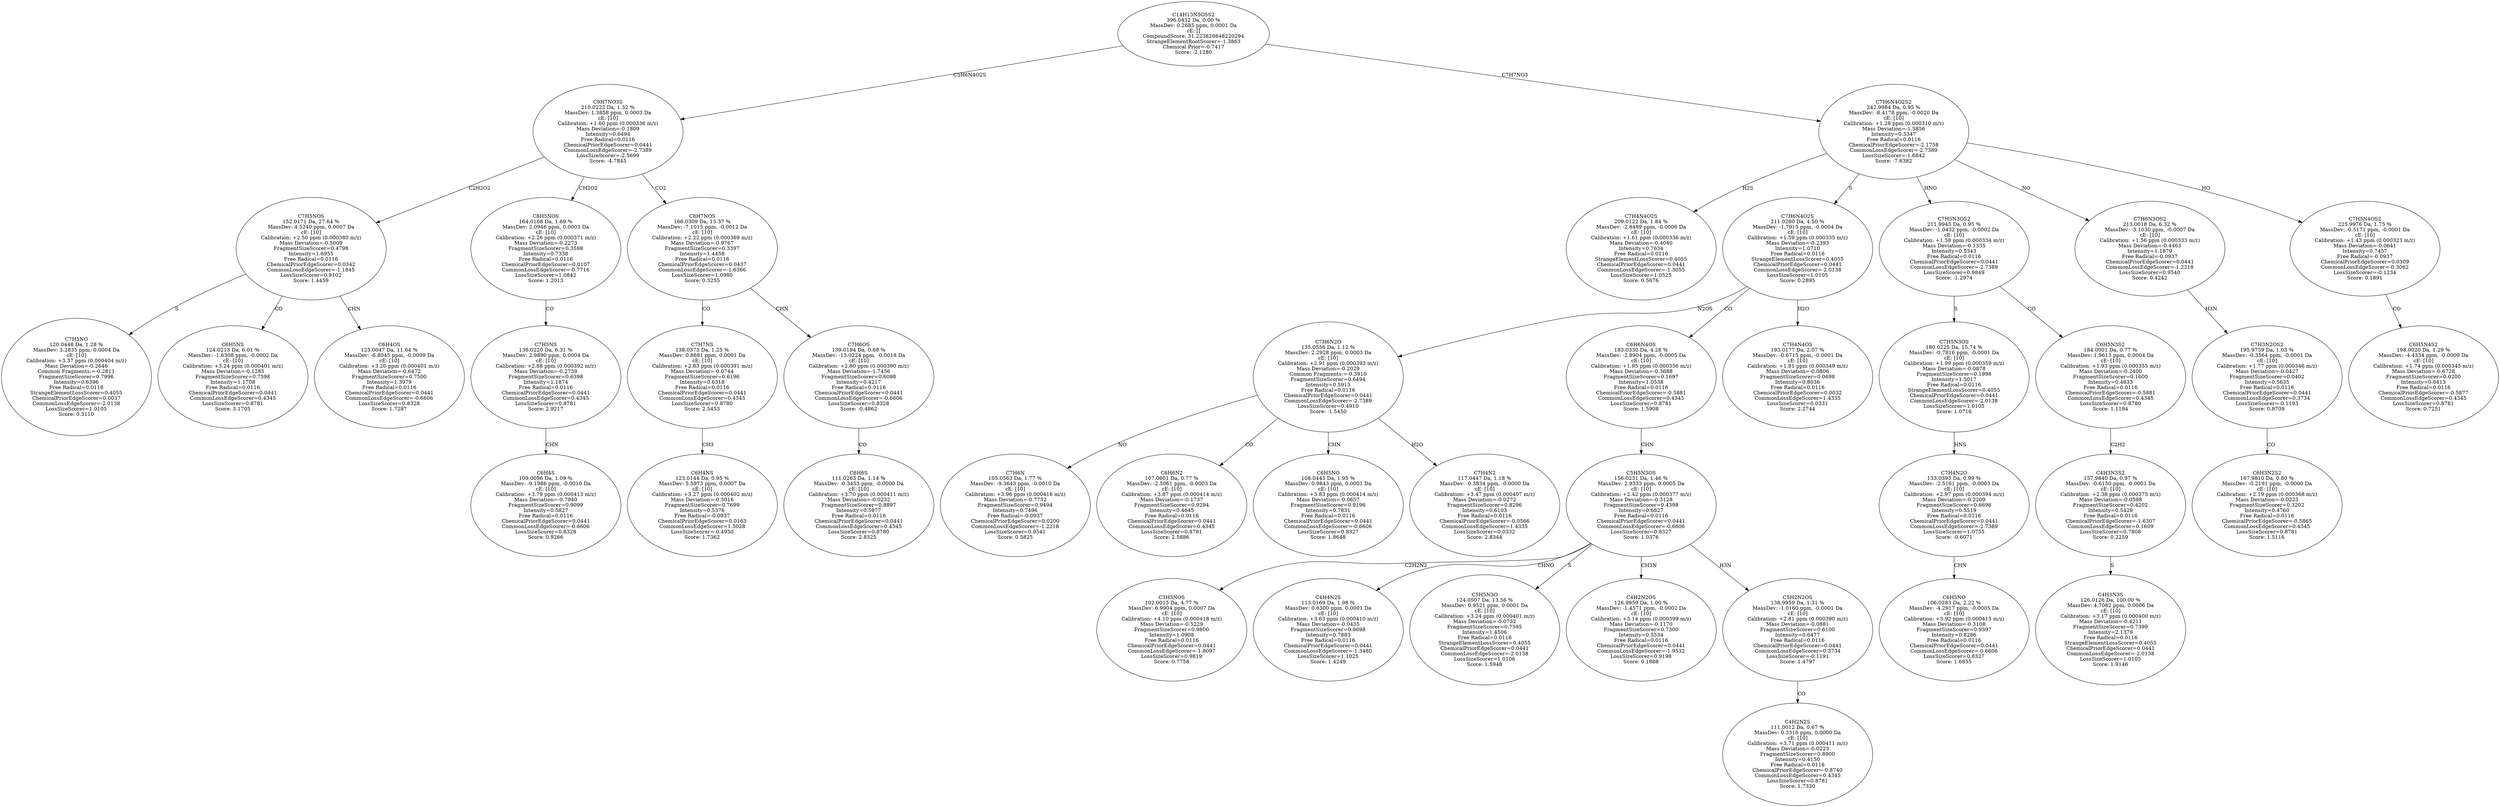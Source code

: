 strict digraph {
v1 [label="C7H5NO\n120.0448 Da, 1.28 %\nMassDev: 3.2835 ppm, 0.0004 Da\ncE: [10]\nCalibration: +3.37 ppm (0.000404 m/z)\nMass Deviation=-0.2646\nCommon Fragments:=-0.2811\nFragmentSizeScorer=0.7996\nIntensity=0.6396\nFree Radical=0.0116\nStrangeElementLossScorer=0.4055\nChemicalPriorEdgeScorer=0.0037\nCommonLossEdgeScorer=-2.0138\nLossSizeScorer=1.0105\nScore: 0.3110"];
v2 [label="C6H5NS\n124.0213 Da, 6.01 %\nMassDev: -1.6308 ppm, -0.0002 Da\ncE: [10]\nCalibration: +3.24 ppm (0.000401 m/z)\nMass Deviation=-0.1285\nFragmentSizeScorer=0.7598\nIntensity=1.1708\nFree Radical=0.0116\nChemicalPriorEdgeScorer=0.0441\nCommonLossEdgeScorer=0.4345\nLossSizeScorer=0.8781\nScore: 3.1705"];
v3 [label="C6H4OS\n125.0047 Da, 11.64 %\nMassDev: -6.8045 ppm, -0.0009 Da\ncE: [10]\nCalibration: +3.20 ppm (0.000401 m/z)\nMass Deviation=-0.6472\nFragmentSizeScorer=0.7500\nIntensity=1.3979\nFree Radical=0.0116\nChemicalPriorEdgeScorer=0.0441\nCommonLossEdgeScorer=-0.6606\nLossSizeScorer=0.8328\nScore: 1.7287"];
v4 [label="C7H5NOS\n152.0171 Da, 27.64 %\nMassDev: 4.5240 ppm, 0.0007 Da\ncE: [10]\nCalibration: +2.50 ppm (0.000380 m/z)\nMass Deviation=-0.5009\nFragmentSizeScorer=0.4798\nIntensity=1.6955\nFree Radical=0.0116\nChemicalPriorEdgeScorer=0.0342\nCommonLossEdgeScorer=-1.1845\nLossSizeScorer=0.9102\nScore: 1.4459"];
v5 [label="C6H4S\n109.0096 Da, 1.09 %\nMassDev: -9.1986 ppm, -0.0010 Da\ncE: [10]\nCalibration: +3.79 ppm (0.000413 m/z)\nMass Deviation=-0.7940\nFragmentSizeScorer=0.9099\nIntensity=0.5827\nFree Radical=0.0116\nChemicalPriorEdgeScorer=0.0441\nCommonLossEdgeScorer=-0.6606\nLossSizeScorer=0.8328\nScore: 0.9266"];
v6 [label="C7H5NS\n136.0220 Da, 6.31 %\nMassDev: 2.9890 ppm, 0.0004 Da\ncE: [10]\nCalibration: +2.88 ppm (0.000392 m/z)\nMass Deviation=-0.2739\nFragmentSizeScorer=0.6398\nIntensity=1.1874\nFree Radical=0.0116\nChemicalPriorEdgeScorer=0.0441\nCommonLossEdgeScorer=0.4345\nLossSizeScorer=0.8781\nScore: 2.9217"];
v7 [label="C8H5NOS\n164.0168 Da, 1.69 %\nMassDev: 2.0946 ppm, 0.0003 Da\ncE: [10]\nCalibration: +2.26 ppm (0.000371 m/z)\nMass Deviation=-0.2273\nFragmentSizeScorer=0.3598\nIntensity=0.7338\nFree Radical=0.0116\nChemicalPriorEdgeScorer=0.0107\nCommonLossEdgeScorer=-0.7716\nLossSizeScorer=1.0842\nScore: 1.2013"];
v8 [label="C6H4NS\n123.0144 Da, 0.95 %\nMassDev: 5.5973 ppm, 0.0007 Da\ncE: [10]\nCalibration: +3.27 ppm (0.000402 m/z)\nMass Deviation=-0.5016\nFragmentSizeScorer=0.7699\nIntensity=0.5376\nFree Radical=-0.0937\nChemicalPriorEdgeScorer=0.0163\nCommonLossEdgeScorer=1.5028\nLossSizeScorer=-0.4950\nScore: 1.7362"];
v9 [label="C7H7NS\n138.0373 Da, 1.25 %\nMassDev: 0.8691 ppm, 0.0001 Da\ncE: [10]\nCalibration: +2.83 ppm (0.000391 m/z)\nMass Deviation=-0.0744\nFragmentSizeScorer=0.6196\nIntensity=0.6318\nFree Radical=0.0116\nChemicalPriorEdgeScorer=0.0441\nCommonLossEdgeScorer=0.4345\nLossSizeScorer=0.8780\nScore: 2.5453"];
v10 [label="C6H6S\n111.0263 Da, 1.14 %\nMassDev: -0.3453 ppm, -0.0000 Da\ncE: [10]\nCalibration: +3.70 ppm (0.000411 m/z)\nMass Deviation=-0.0232\nFragmentSizeScorer=0.8897\nIntensity=0.5977\nFree Radical=0.0116\nChemicalPriorEdgeScorer=0.0441\nCommonLossEdgeScorer=0.4345\nLossSizeScorer=0.8780\nScore: 2.8325"];
v11 [label="C7H6OS\n139.0194 Da, 0.68 %\nMassDev: -13.0224 ppm, -0.0018 Da\ncE: [10]\nCalibration: +2.80 ppm (0.000390 m/z)\nMass Deviation=-1.7456\nFragmentSizeScorer=0.6098\nIntensity=0.4217\nFree Radical=0.0116\nChemicalPriorEdgeScorer=0.0441\nCommonLossEdgeScorer=-0.6606\nLossSizeScorer=0.8328\nScore: -0.4862"];
v12 [label="C8H7NOS\n166.0309 Da, 13.37 %\nMassDev: -7.1015 ppm, -0.0012 Da\ncE: [10]\nCalibration: +2.22 ppm (0.000369 m/z)\nMass Deviation=-0.9767\nFragmentSizeScorer=0.3397\nIntensity=1.4458\nFree Radical=0.0116\nChemicalPriorEdgeScorer=0.0437\nCommonLossEdgeScorer=-1.6366\nLossSizeScorer=1.0980\nScore: 0.3255"];
v13 [label="C9H7NO3S\n210.0222 Da, 1.32 %\nMassDev: 1.3858 ppm, 0.0003 Da\ncE: [10]\nCalibration: +1.60 ppm (0.000336 m/z)\nMass Deviation=-0.1809\nIntensity=0.6494\nFree Radical=0.0116\nChemicalPriorEdgeScorer=0.0441\nCommonLossEdgeScorer=-2.7389\nLossSizeScorer=-2.5699\nScore: -4.7845"];
v14 [label="C7H4N4O2S\n209.0122 Da, 1.84 %\nMassDev: -2.8489 ppm, -0.0006 Da\ncE: [10]\nCalibration: +1.61 ppm (0.000336 m/z)\nMass Deviation=-0.4040\nIntensity=0.7634\nFree Radical=0.0116\nStrangeElementLossScorer=0.4055\nChemicalPriorEdgeScorer=0.0441\nCommonLossEdgeScorer=-1.3055\nLossSizeScorer=1.0525\nScore: 0.5676"];
v15 [label="C7H6N\n105.0563 Da, 1.77 %\nMassDev: -9.3643 ppm, -0.0010 Da\ncE: [10]\nCalibration: +3.96 ppm (0.000416 m/z)\nMass Deviation=-0.7752\nFragmentSizeScorer=0.9494\nIntensity=0.7496\nFree Radical=-0.0937\nChemicalPriorEdgeScorer=0.0200\nCommonLossEdgeScorer=-1.2218\nLossSizeScorer=0.9541\nScore: 0.5825"];
v16 [label="C6H6N2\n107.0601 Da, 0.77 %\nMassDev: -2.5061 ppm, -0.0003 Da\ncE: [10]\nCalibration: +3.87 ppm (0.000414 m/z)\nMass Deviation=-0.1737\nFragmentSizeScorer=0.9294\nIntensity=0.4645\nFree Radical=0.0116\nChemicalPriorEdgeScorer=0.0441\nCommonLossEdgeScorer=0.4345\nLossSizeScorer=0.8781\nScore: 2.5886"];
v17 [label="C6H5NO\n108.0445 Da, 1.95 %\nMassDev: 0.9843 ppm, 0.0001 Da\ncE: [10]\nCalibration: +3.83 ppm (0.000414 m/z)\nMass Deviation=-0.0657\nFragmentSizeScorer=0.9196\nIntensity=0.7831\nFree Radical=0.0116\nChemicalPriorEdgeScorer=0.0441\nCommonLossEdgeScorer=-0.6606\nLossSizeScorer=0.8327\nScore: 1.8648"];
v18 [label="C7H4N2\n117.0447 Da, 1.18 %\nMassDev: -0.3834 ppm, -0.0000 Da\ncE: [10]\nCalibration: +3.47 ppm (0.000407 m/z)\nMass Deviation=-0.0272\nFragmentSizeScorer=0.8296\nIntensity=0.6103\nFree Radical=0.0116\nChemicalPriorEdgeScorer=-0.0566\nCommonLossEdgeScorer=1.4335\nLossSizeScorer=0.0332\nScore: 2.8344"];
v19 [label="C7H6N2O\n135.0556 Da, 1.12 %\nMassDev: 2.2928 ppm, 0.0003 Da\ncE: [10]\nCalibration: +2.91 ppm (0.000393 m/z)\nMass Deviation=-0.2029\nCommon Fragments:=-0.3910\nFragmentSizeScorer=0.6494\nIntensity=0.5915\nFree Radical=0.0116\nChemicalPriorEdgeScorer=0.0441\nCommonLossEdgeScorer=-2.7389\nLossSizeScorer=0.4910\nScore: -1.5450"];
v20 [label="C3H3NOS\n102.0015 Da, 4.77 %\nMassDev: 6.9904 ppm, 0.0007 Da\ncE: [10]\nCalibration: +4.10 ppm (0.000418 m/z)\nMass Deviation=-0.5229\nFragmentSizeScorer=0.9800\nIntensity=1.0908\nFree Radical=0.0116\nChemicalPriorEdgeScorer=0.0441\nCommonLossEdgeScorer=-1.8097\nLossSizeScorer=0.9819\nScore: 0.7758"];
v21 [label="C4H4N2S\n113.0169 Da, 1.98 %\nMassDev: 0.6300 ppm, 0.0001 Da\ncE: [10]\nCalibration: +3.63 ppm (0.000410 m/z)\nMass Deviation=-0.0435\nFragmentSizeScorer=0.8698\nIntensity=0.7883\nFree Radical=0.0116\nChemicalPriorEdgeScorer=0.0441\nCommonLossEdgeScorer=-1.3480\nLossSizeScorer=1.1025\nScore: 1.4249"];
v22 [label="C5H5N3O\n124.0507 Da, 13.56 %\nMassDev: 0.9521 ppm, 0.0001 Da\ncE: [10]\nCalibration: +3.24 ppm (0.000401 m/z)\nMass Deviation=-0.0732\nFragmentSizeScorer=0.7595\nIntensity=1.4506\nFree Radical=0.0116\nStrangeElementLossScorer=0.4055\nChemicalPriorEdgeScorer=0.0441\nCommonLossEdgeScorer=-2.0138\nLossSizeScorer=1.0106\nScore: 1.5948"];
v23 [label="C4H2N2OS\n126.9959 Da, 1.00 %\nMassDev: -1.4571 ppm, -0.0002 Da\ncE: [10]\nCalibration: +3.14 ppm (0.000399 m/z)\nMass Deviation=-0.1170\nFragmentSizeScorer=0.7300\nIntensity=0.5534\nFree Radical=0.0116\nChemicalPriorEdgeScorer=0.0441\nCommonLossEdgeScorer=-1.9532\nLossSizeScorer=0.9198\nScore: 0.1888"];
v24 [label="C4H2N2S\n111.0012 Da, 0.67 %\nMassDev: 0.3316 ppm, 0.0000 Da\ncE: [10]\nCalibration: +3.71 ppm (0.000411 m/z)\nMass Deviation=-0.0223\nFragmentSizeScorer=0.8900\nIntensity=0.4150\nFree Radical=0.0116\nChemicalPriorEdgeScorer=-0.8740\nCommonLossEdgeScorer=0.4345\nLossSizeScorer=0.8781\nScore: 1.7330"];
v25 [label="C5H2N2OS\n138.9959 Da, 1.31 %\nMassDev: -1.0160 ppm, -0.0001 Da\ncE: [10]\nCalibration: +2.81 ppm (0.000390 m/z)\nMass Deviation=-0.0881\nFragmentSizeScorer=0.6100\nIntensity=0.6477\nFree Radical=0.0116\nChemicalPriorEdgeScorer=0.0441\nCommonLossEdgeScorer=0.3734\nLossSizeScorer=-0.1191\nScore: 1.4797"];
v26 [label="C5H5N3OS\n156.0231 Da, 1.46 %\nMassDev: 2.9333 ppm, 0.0005 Da\ncE: [10]\nCalibration: +2.42 ppm (0.000377 m/z)\nMass Deviation=-0.3128\nFragmentSizeScorer=0.4398\nIntensity=0.6827\nFree Radical=0.0116\nChemicalPriorEdgeScorer=0.0441\nCommonLossEdgeScorer=-0.6606\nLossSizeScorer=0.8327\nScore: 1.0376"];
v27 [label="C6H6N4OS\n183.0330 Da, 4.28 %\nMassDev: -2.8904 ppm, -0.0005 Da\ncE: [10]\nCalibration: +1.95 ppm (0.000356 m/z)\nMass Deviation=-0.3688\nFragmentSizeScorer=0.1697\nIntensity=1.0538\nFree Radical=0.0116\nChemicalPriorEdgeScorer=-0.5881\nCommonLossEdgeScorer=0.4345\nLossSizeScorer=0.8781\nScore: 1.5908"];
v28 [label="C7H4N4OS\n193.0177 Da, 2.07 %\nMassDev: -0.6715 ppm, -0.0001 Da\ncE: [10]\nCalibration: +1.81 ppm (0.000349 m/z)\nMass Deviation=-0.0806\nFragmentSizeScorer=0.0698\nIntensity=0.8036\nFree Radical=0.0116\nChemicalPriorEdgeScorer=0.0032\nCommonLossEdgeScorer=1.4335\nLossSizeScorer=0.0331\nScore: 2.2744"];
v29 [label="C7H6N4O2S\n211.0280 Da, 4.50 %\nMassDev: -1.7915 ppm, -0.0004 Da\ncE: [10]\nCalibration: +1.59 ppm (0.000335 m/z)\nMass Deviation=-0.2393\nIntensity=1.0710\nFree Radical=0.0116\nStrangeElementLossScorer=0.4055\nChemicalPriorEdgeScorer=0.0441\nCommonLossEdgeScorer=-2.0138\nLossSizeScorer=1.0105\nScore: 0.2895"];
v30 [label="C6H3NO\n106.0283 Da, 2.22 %\nMassDev: -4.2917 ppm, -0.0005 Da\ncE: [10]\nCalibration: +3.92 ppm (0.000415 m/z)\nMass Deviation=-0.3108\nFragmentSizeScorer=0.9397\nIntensity=0.8286\nFree Radical=0.0116\nChemicalPriorEdgeScorer=0.0441\nCommonLossEdgeScorer=-0.6606\nLossSizeScorer=0.8327\nScore: 1.6855"];
v31 [label="C7H4N2O\n133.0393 Da, 0.99 %\nMassDev: -2.5161 ppm, -0.0003 Da\ncE: [10]\nCalibration: +2.97 ppm (0.000394 m/z)\nMass Deviation=-0.2209\nFragmentSizeScorer=0.6696\nIntensity=0.5519\nFree Radical=0.0116\nChemicalPriorEdgeScorer=0.0441\nCommonLossEdgeScorer=-2.7389\nLossSizeScorer=1.0755\nScore: -0.6071"];
v32 [label="C7H5N3OS\n180.0225 Da, 15.74 %\nMassDev: -0.7816 ppm, -0.0001 Da\ncE: [10]\nCalibration: +1.99 ppm (0.000359 m/z)\nMass Deviation=-0.0878\nFragmentSizeScorer=0.1998\nIntensity=1.5017\nFree Radical=0.0116\nStrangeElementLossScorer=0.4055\nChemicalPriorEdgeScorer=0.0441\nCommonLossEdgeScorer=-2.0138\nLossSizeScorer=1.0105\nScore: 1.0716"];
v33 [label="C4H3N3S\n126.0126 Da, 100.00 %\nMassDev: 4.7082 ppm, 0.0006 Da\ncE: [10]\nCalibration: +3.17 ppm (0.000400 m/z)\nMass Deviation=-0.4211\nFragmentSizeScorer=0.7399\nIntensity=2.1379\nFree Radical=0.0116\nStrangeElementLossScorer=0.4055\nChemicalPriorEdgeScorer=0.0441\nCommonLossEdgeScorer=-2.0138\nLossSizeScorer=1.0105\nScore: 1.9146"];
v34 [label="C4H3N3S2\n157.9840 Da, 0.97 %\nMassDev: -0.6150 ppm, -0.0001 Da\ncE: [10]\nCalibration: +2.38 ppm (0.000375 m/z)\nMass Deviation=-0.0598\nFragmentSizeScorer=0.4202\nIntensity=0.5429\nFree Radical=0.0116\nChemicalPriorEdgeScorer=-1.6307\nCommonLossEdgeScorer=0.1609\nLossSizeScorer=0.7808\nScore: 0.2259"];
v35 [label="C6H5N3S2\n184.0001 Da, 0.77 %\nMassDev: 1.9613 ppm, 0.0004 Da\ncE: [10]\nCalibration: +1.93 ppm (0.000355 m/z)\nMass Deviation=-0.2400\nFragmentSizeScorer=0.1600\nIntensity=0.4633\nFree Radical=0.0116\nChemicalPriorEdgeScorer=-0.5881\nCommonLossEdgeScorer=0.4345\nLossSizeScorer=0.8780\nScore: 1.1194"];
v36 [label="C7H5N3OS2\n211.9945 Da, 0.95 %\nMassDev: -1.0432 ppm, -0.0002 Da\ncE: [10]\nCalibration: +1.58 ppm (0.000334 m/z)\nMass Deviation=-0.1335\nIntensity=0.5343\nFree Radical=0.0116\nChemicalPriorEdgeScorer=0.0441\nCommonLossEdgeScorer=-2.7389\nLossSizeScorer=0.9849\nScore: -1.2974"];
v37 [label="C6H3N2S2\n167.9810 Da, 0.80 %\nMassDev: -0.2191 ppm, -0.0000 Da\ncE: [10]\nCalibration: +2.19 ppm (0.000368 m/z)\nMass Deviation=-0.0223\nFragmentSizeScorer=0.3202\nIntensity=0.4760\nFree Radical=0.0116\nChemicalPriorEdgeScorer=-0.5865\nCommonLossEdgeScorer=0.4345\nLossSizeScorer=0.8781\nScore: 1.5116"];
v38 [label="C7H3N2OS2\n195.9759 Da, 1.03 %\nMassDev: -0.3564 ppm, -0.0001 Da\ncE: [10]\nCalibration: +1.77 ppm (0.000346 m/z)\nMass Deviation=-0.0427\nFragmentSizeScorer=0.0402\nIntensity=0.5635\nFree Radical=0.0116\nChemicalPriorEdgeScorer=0.0441\nCommonLossEdgeScorer=0.3734\nLossSizeScorer=-0.1193\nScore: 0.8709"];
v39 [label="C7H6N3OS2\n213.0018 Da, 6.32 %\nMassDev: -3.1030 ppm, -0.0007 Da\ncE: [10]\nCalibration: +1.56 ppm (0.000333 m/z)\nMass Deviation=-0.4463\nIntensity=1.1879\nFree Radical=-0.0937\nChemicalPriorEdgeScorer=0.0441\nCommonLossEdgeScorer=-1.2218\nLossSizeScorer=0.9540\nScore: 0.4242"];
v40 [label="C6H5N4S2\n198.0020 Da, 1.29 %\nMassDev: -4.4334 ppm, -0.0009 Da\ncE: [10]\nCalibration: +1.74 ppm (0.000345 m/z)\nMass Deviation=-0.6728\nFragmentSizeScorer=0.0200\nIntensity=0.6413\nFree Radical=0.0116\nChemicalPriorEdgeScorer=-0.5877\nCommonLossEdgeScorer=0.4345\nLossSizeScorer=0.8781\nScore: 0.7251"];
v41 [label="C7H5N4OS2\n225.9976 Da, 1.75 %\nMassDev: -0.5171 ppm, -0.0001 Da\ncE: [10]\nCalibration: +1.43 ppm (0.000323 m/z)\nMass Deviation=-0.0641\nIntensity=0.7457\nFree Radical=-0.0937\nChemicalPriorEdgeScorer=0.0309\nCommonLossEdgeScorer=-0.3062\nLossSizeScorer=-0.1234\nScore: 0.1891"];
v42 [label="C7H6N4O2S2\n242.9984 Da, 0.95 %\nMassDev: -8.4178 ppm, -0.0020 Da\ncE: [10]\nCalibration: +1.28 ppm (0.000310 m/z)\nMass Deviation=-1.5856\nIntensity=0.5347\nFree Radical=0.0116\nChemicalPriorEdgeScorer=-2.1758\nCommonLossEdgeScorer=-2.7389\nLossSizeScorer=-1.6842\nScore: -7.6382"];
v43 [label="C14H13N5O5S2\n396.0432 Da, 0.00 %\nMassDev: 0.2685 ppm, 0.0001 Da\ncE: []\nCompoundScore: 31.223829848220294\nStrangeElementRootScorer=-1.3863\nChemical Prior=-0.7417\nScore: -2.1280"];
v4 -> v1 [label="S"];
v4 -> v2 [label="CO"];
v4 -> v3 [label="CHN"];
v13 -> v4 [label="C2H2O2"];
v6 -> v5 [label="CHN"];
v7 -> v6 [label="CO"];
v13 -> v7 [label="CH2O2"];
v9 -> v8 [label="CH3"];
v12 -> v9 [label="CO"];
v11 -> v10 [label="CO"];
v12 -> v11 [label="CHN"];
v13 -> v12 [label="CO2"];
v43 -> v13 [label="C5H6N4O2S"];
v42 -> v14 [label="H2S"];
v19 -> v15 [label="NO"];
v19 -> v16 [label="CO"];
v19 -> v17 [label="CHN"];
v19 -> v18 [label="H2O"];
v29 -> v19 [label="N2OS"];
v26 -> v20 [label="C2H2N2"];
v26 -> v21 [label="CHNO"];
v26 -> v22 [label="S"];
v26 -> v23 [label="CH3N"];
v25 -> v24 [label="CO"];
v26 -> v25 [label="H3N"];
v27 -> v26 [label="CHN"];
v29 -> v27 [label="CO"];
v29 -> v28 [label="H2O"];
v42 -> v29 [label="S"];
v31 -> v30 [label="CHN"];
v32 -> v31 [label="HNS"];
v36 -> v32 [label="S"];
v34 -> v33 [label="S"];
v35 -> v34 [label="C2H2"];
v36 -> v35 [label="CO"];
v42 -> v36 [label="HNO"];
v38 -> v37 [label="CO"];
v39 -> v38 [label="H3N"];
v42 -> v39 [label="NO"];
v41 -> v40 [label="CO"];
v42 -> v41 [label="HO"];
v43 -> v42 [label="C7H7NO3"];
}